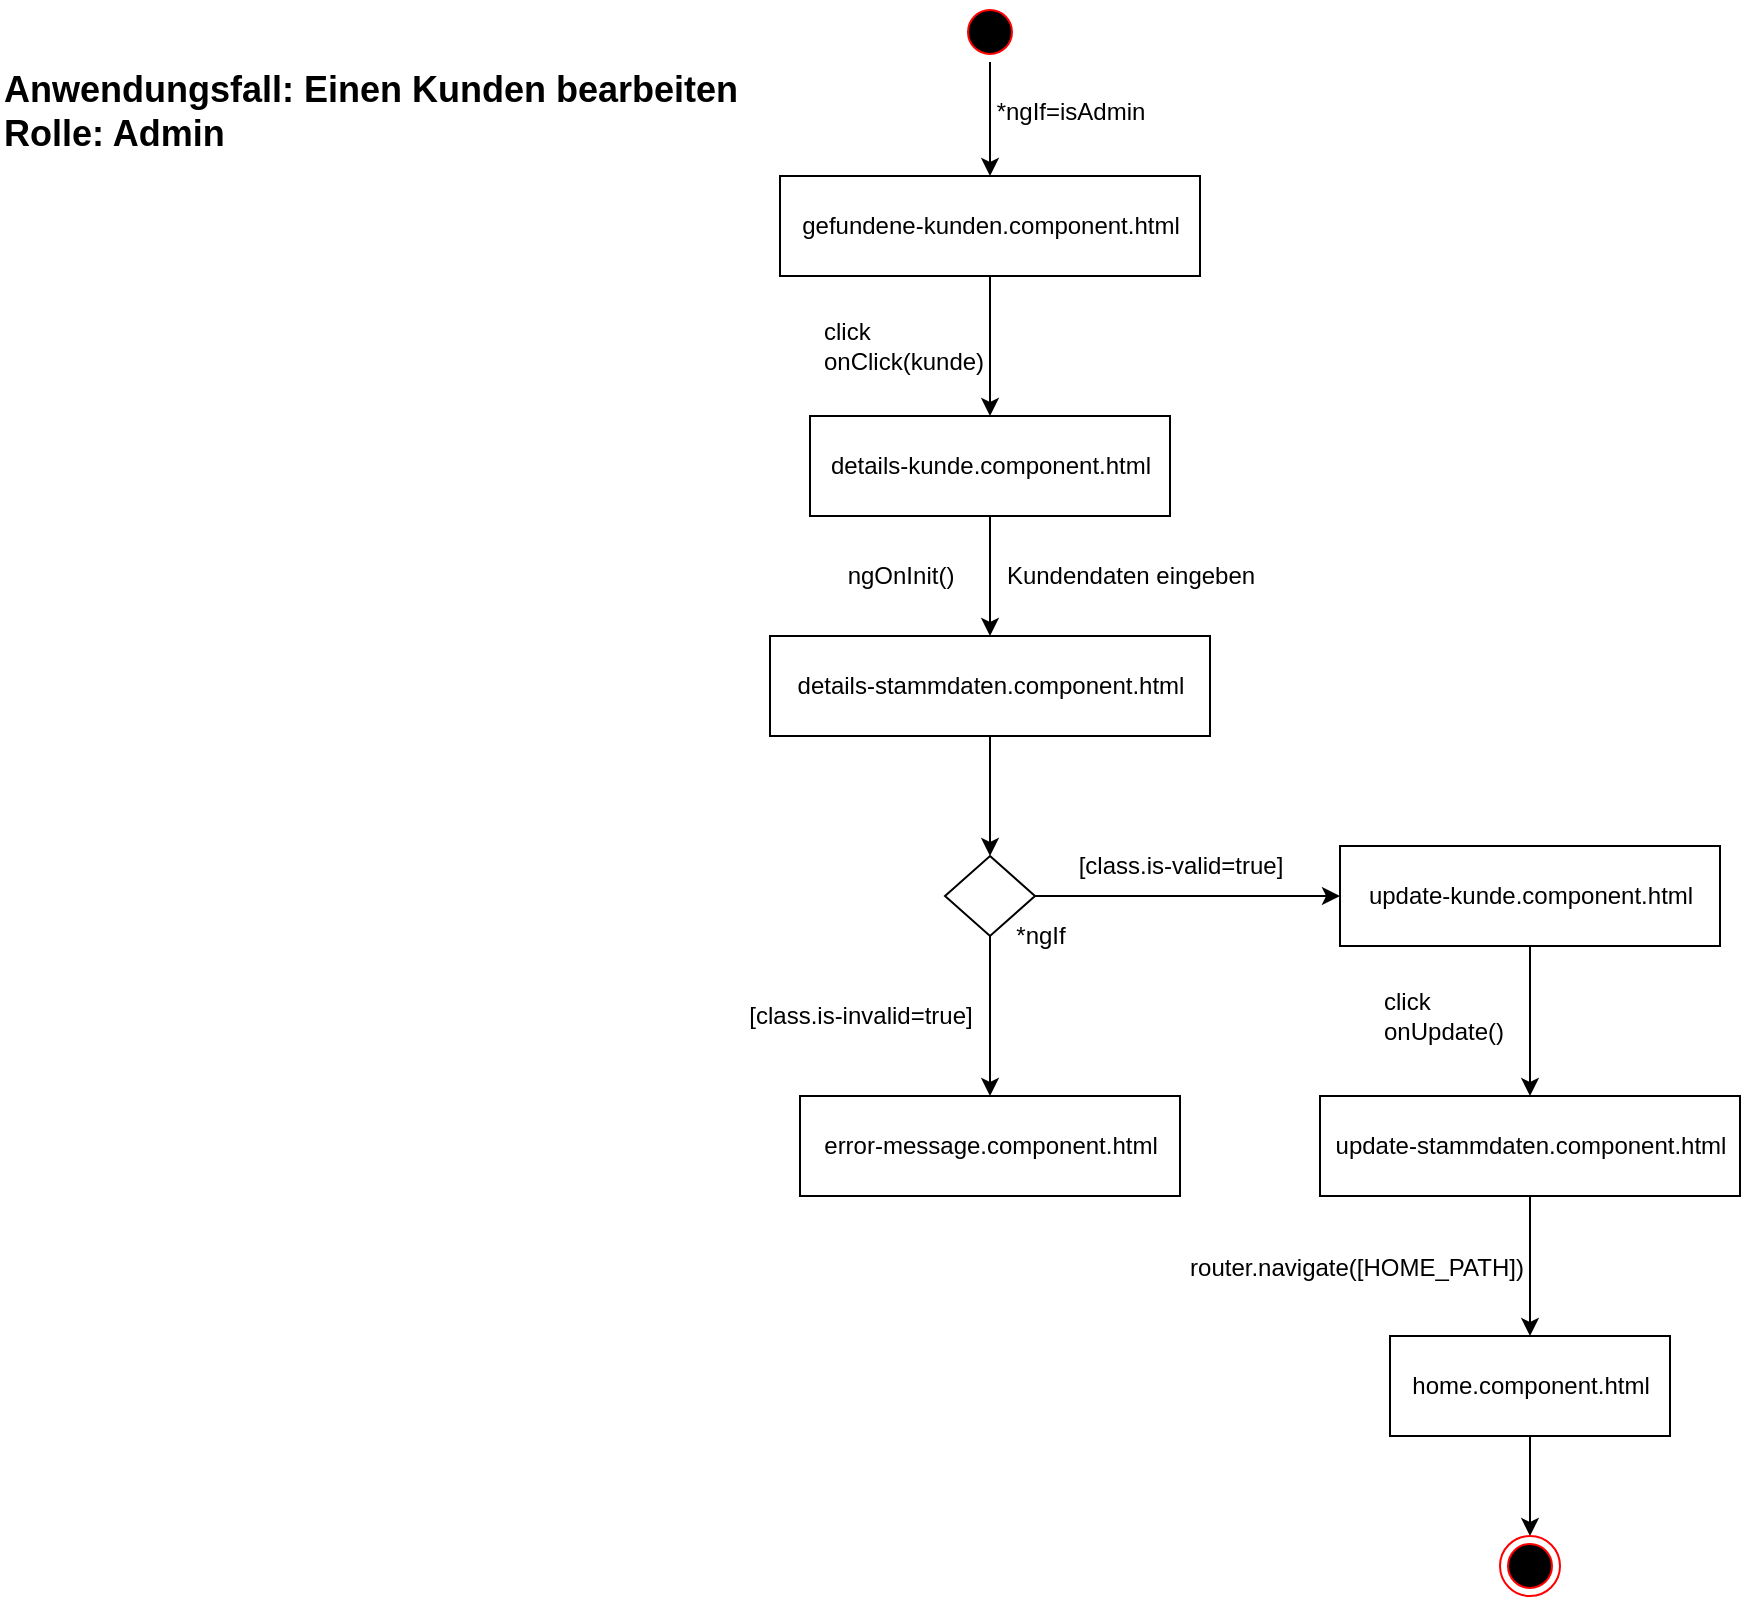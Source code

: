 <mxfile version="14.7.4" type="device"><diagram name="Page-1" id="e7e014a7-5840-1c2e-5031-d8a46d1fe8dd"><mxGraphModel dx="1422" dy="794" grid="1" gridSize="10" guides="1" tooltips="1" connect="1" arrows="1" fold="1" page="1" pageScale="1" pageWidth="1169" pageHeight="826" background="none" math="0" shadow="0"><root><mxCell id="0"/><mxCell id="1" parent="0"/><mxCell id="v-5rKaM4ciPH12NixK4E-41" value="&lt;div&gt;&lt;b style=&quot;font-size: 18px&quot;&gt;Anwendungsfall: Einen Kunden bearbeiten&lt;/b&gt;&lt;/div&gt;&lt;font style=&quot;font-size: 18px&quot;&gt;&lt;b&gt;Rolle: Admin&lt;/b&gt;&lt;/font&gt;" style="text;html=1;align=left;verticalAlign=middle;resizable=0;points=[];autosize=1;strokeColor=none;" vertex="1" parent="1"><mxGeometry x="20" y="48" width="380" height="40" as="geometry"/></mxCell><mxCell id="v-5rKaM4ciPH12NixK4E-44" style="edgeStyle=orthogonalEdgeStyle;rounded=0;orthogonalLoop=1;jettySize=auto;html=1;" edge="1" parent="1" source="v-5rKaM4ciPH12NixK4E-42" target="v-5rKaM4ciPH12NixK4E-43"><mxGeometry relative="1" as="geometry"/></mxCell><mxCell id="v-5rKaM4ciPH12NixK4E-42" value="" style="ellipse;html=1;shape=startState;fillColor=#000000;strokeColor=#ff0000;" vertex="1" parent="1"><mxGeometry x="500" y="13" width="30" height="30" as="geometry"/></mxCell><mxCell id="v-5rKaM4ciPH12NixK4E-47" style="edgeStyle=orthogonalEdgeStyle;rounded=0;orthogonalLoop=1;jettySize=auto;html=1;" edge="1" parent="1" source="v-5rKaM4ciPH12NixK4E-43" target="v-5rKaM4ciPH12NixK4E-46"><mxGeometry relative="1" as="geometry"/></mxCell><mxCell id="v-5rKaM4ciPH12NixK4E-43" value="gefundene-kunden.component.html" style="html=1;" vertex="1" parent="1"><mxGeometry x="410" y="100" width="210" height="50" as="geometry"/></mxCell><mxCell id="v-5rKaM4ciPH12NixK4E-45" value="*ngIf=isAdmin" style="text;html=1;align=center;verticalAlign=middle;resizable=0;points=[];autosize=1;strokeColor=none;" vertex="1" parent="1"><mxGeometry x="510" y="58" width="90" height="20" as="geometry"/></mxCell><mxCell id="v-5rKaM4ciPH12NixK4E-63" style="edgeStyle=orthogonalEdgeStyle;rounded=0;orthogonalLoop=1;jettySize=auto;html=1;" edge="1" parent="1" source="v-5rKaM4ciPH12NixK4E-46" target="v-5rKaM4ciPH12NixK4E-60"><mxGeometry relative="1" as="geometry"/></mxCell><mxCell id="v-5rKaM4ciPH12NixK4E-46" value="details-kunde.component.html" style="html=1;" vertex="1" parent="1"><mxGeometry x="425" y="220" width="180" height="50" as="geometry"/></mxCell><mxCell id="v-5rKaM4ciPH12NixK4E-48" value="click&lt;br&gt;onClick(kunde)" style="text;html=1;align=left;verticalAlign=middle;resizable=0;points=[];autosize=1;strokeColor=none;" vertex="1" parent="1"><mxGeometry x="430" y="170" width="100" height="30" as="geometry"/></mxCell><mxCell id="v-5rKaM4ciPH12NixK4E-69" style="edgeStyle=orthogonalEdgeStyle;rounded=0;orthogonalLoop=1;jettySize=auto;html=1;" edge="1" parent="1" source="v-5rKaM4ciPH12NixK4E-58" target="v-5rKaM4ciPH12NixK4E-68"><mxGeometry relative="1" as="geometry"/></mxCell><mxCell id="v-5rKaM4ciPH12NixK4E-58" value="update-stammdaten.component.html" style="html=1;" vertex="1" parent="1"><mxGeometry x="680" y="560" width="210" height="50" as="geometry"/></mxCell><mxCell id="v-5rKaM4ciPH12NixK4E-67" style="edgeStyle=orthogonalEdgeStyle;rounded=0;orthogonalLoop=1;jettySize=auto;html=1;" edge="1" parent="1" source="v-5rKaM4ciPH12NixK4E-59" target="v-5rKaM4ciPH12NixK4E-58"><mxGeometry relative="1" as="geometry"/></mxCell><mxCell id="v-5rKaM4ciPH12NixK4E-59" value="update-kunde.component.html" style="html=1;" vertex="1" parent="1"><mxGeometry x="690" y="435" width="190" height="50" as="geometry"/></mxCell><mxCell id="v-5rKaM4ciPH12NixK4E-64" style="edgeStyle=orthogonalEdgeStyle;rounded=0;orthogonalLoop=1;jettySize=auto;html=1;" edge="1" parent="1" source="v-5rKaM4ciPH12NixK4E-60" target="v-5rKaM4ciPH12NixK4E-61"><mxGeometry relative="1" as="geometry"/></mxCell><mxCell id="v-5rKaM4ciPH12NixK4E-60" value="details-stammdaten.component.html" style="html=1;" vertex="1" parent="1"><mxGeometry x="405" y="330" width="220" height="50" as="geometry"/></mxCell><mxCell id="v-5rKaM4ciPH12NixK4E-65" style="edgeStyle=orthogonalEdgeStyle;rounded=0;orthogonalLoop=1;jettySize=auto;html=1;entryX=0.5;entryY=0;entryDx=0;entryDy=0;" edge="1" parent="1" source="v-5rKaM4ciPH12NixK4E-61" target="v-5rKaM4ciPH12NixK4E-62"><mxGeometry relative="1" as="geometry"/></mxCell><mxCell id="v-5rKaM4ciPH12NixK4E-66" style="edgeStyle=orthogonalEdgeStyle;rounded=0;orthogonalLoop=1;jettySize=auto;html=1;" edge="1" parent="1" source="v-5rKaM4ciPH12NixK4E-61" target="v-5rKaM4ciPH12NixK4E-59"><mxGeometry relative="1" as="geometry"/></mxCell><mxCell id="v-5rKaM4ciPH12NixK4E-61" value="" style="rhombus;whiteSpace=wrap;html=1;" vertex="1" parent="1"><mxGeometry x="492.5" y="440" width="45" height="40" as="geometry"/></mxCell><mxCell id="v-5rKaM4ciPH12NixK4E-62" value="error-message.component.html" style="html=1;" vertex="1" parent="1"><mxGeometry x="420" y="560" width="190" height="50" as="geometry"/></mxCell><mxCell id="v-5rKaM4ciPH12NixK4E-71" style="edgeStyle=orthogonalEdgeStyle;rounded=0;orthogonalLoop=1;jettySize=auto;html=1;" edge="1" parent="1" source="v-5rKaM4ciPH12NixK4E-68" target="v-5rKaM4ciPH12NixK4E-70"><mxGeometry relative="1" as="geometry"/></mxCell><mxCell id="v-5rKaM4ciPH12NixK4E-68" value="home.component.html" style="html=1;" vertex="1" parent="1"><mxGeometry x="715" y="680" width="140" height="50" as="geometry"/></mxCell><mxCell id="v-5rKaM4ciPH12NixK4E-70" value="" style="ellipse;html=1;shape=endState;fillColor=#000000;strokeColor=#ff0000;" vertex="1" parent="1"><mxGeometry x="770" y="780" width="30" height="30" as="geometry"/></mxCell><mxCell id="v-5rKaM4ciPH12NixK4E-72" value="ngOnInit()" style="text;html=1;align=center;verticalAlign=middle;resizable=0;points=[];autosize=1;strokeColor=none;" vertex="1" parent="1"><mxGeometry x="435" y="290" width="70" height="20" as="geometry"/></mxCell><mxCell id="v-5rKaM4ciPH12NixK4E-73" value="Kundendaten eingeben" style="text;html=1;align=center;verticalAlign=middle;resizable=0;points=[];autosize=1;strokeColor=none;" vertex="1" parent="1"><mxGeometry x="515" y="290" width="140" height="20" as="geometry"/></mxCell><mxCell id="v-5rKaM4ciPH12NixK4E-74" value="*ngIf" style="text;html=1;align=center;verticalAlign=middle;resizable=0;points=[];autosize=1;strokeColor=none;" vertex="1" parent="1"><mxGeometry x="520" y="470" width="40" height="20" as="geometry"/></mxCell><mxCell id="v-5rKaM4ciPH12NixK4E-75" value="[class.is-invalid=true]" style="text;html=1;align=center;verticalAlign=middle;resizable=0;points=[];autosize=1;strokeColor=none;" vertex="1" parent="1"><mxGeometry x="385" y="510" width="130" height="20" as="geometry"/></mxCell><mxCell id="v-5rKaM4ciPH12NixK4E-76" value="[class.is-valid=true]" style="text;html=1;align=center;verticalAlign=middle;resizable=0;points=[];autosize=1;strokeColor=none;" vertex="1" parent="1"><mxGeometry x="550" y="435" width="120" height="20" as="geometry"/></mxCell><mxCell id="v-5rKaM4ciPH12NixK4E-77" value="click&lt;br&gt;onUpdate()" style="text;html=1;align=left;verticalAlign=middle;resizable=0;points=[];autosize=1;strokeColor=none;" vertex="1" parent="1"><mxGeometry x="710" y="505" width="80" height="30" as="geometry"/></mxCell><mxCell id="v-5rKaM4ciPH12NixK4E-78" value="router.navigate([HOME_PATH])" style="text;html=1;align=center;verticalAlign=middle;resizable=0;points=[];autosize=1;strokeColor=none;" vertex="1" parent="1"><mxGeometry x="608" y="636" width="180" height="20" as="geometry"/></mxCell></root></mxGraphModel></diagram></mxfile>
